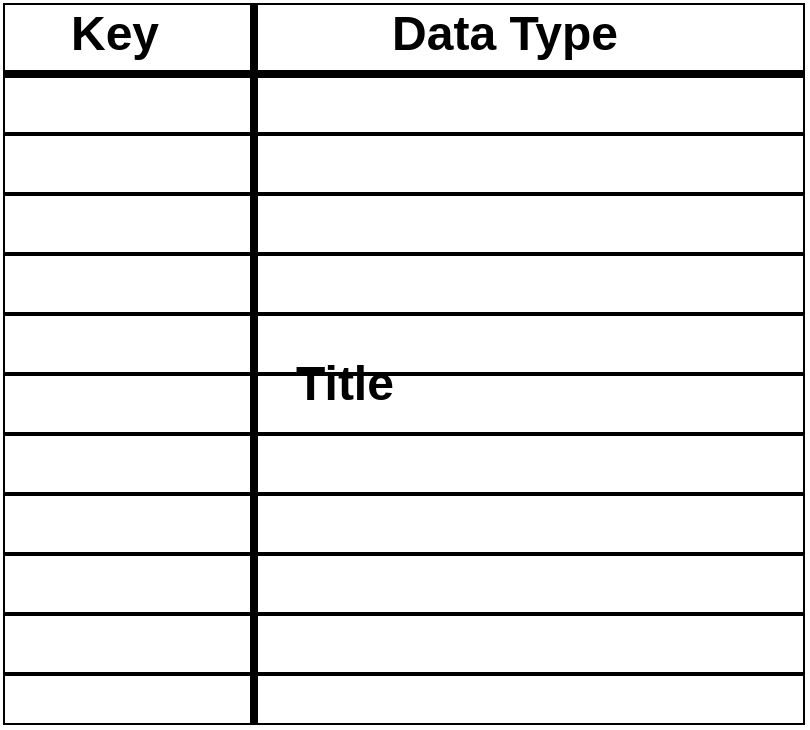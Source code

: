 <mxfile version="22.1.21" type="github">
  <diagram name="Page-1" id="ttftrNmXTaayfxY9m84Q">
    <mxGraphModel dx="1290" dy="522" grid="1" gridSize="10" guides="1" tooltips="1" connect="1" arrows="1" fold="1" page="1" pageScale="1" pageWidth="827" pageHeight="1169" math="0" shadow="0">
      <root>
        <mxCell id="0" />
        <mxCell id="1" parent="0" />
        <mxCell id="C9pM3SinVHRbRxq37hSg-2" value="" style="rounded=0;whiteSpace=wrap;html=1;" vertex="1" parent="1">
          <mxGeometry x="240" y="80" width="400" height="360" as="geometry" />
        </mxCell>
        <mxCell id="C9pM3SinVHRbRxq37hSg-4" value="" style="line;strokeWidth=4;direction=south;html=1;perimeter=backbonePerimeter;points=[];outlineConnect=0;" vertex="1" parent="1">
          <mxGeometry x="360" y="80" width="10" height="360" as="geometry" />
        </mxCell>
        <mxCell id="C9pM3SinVHRbRxq37hSg-5" value="" style="line;strokeWidth=4;html=1;perimeter=backbonePerimeter;points=[];outlineConnect=0;" vertex="1" parent="1">
          <mxGeometry x="240" y="110" width="400" height="10" as="geometry" />
        </mxCell>
        <mxCell id="C9pM3SinVHRbRxq37hSg-6" value="" style="line;strokeWidth=2;html=1;" vertex="1" parent="1">
          <mxGeometry x="240" y="140" width="400" height="10" as="geometry" />
        </mxCell>
        <mxCell id="C9pM3SinVHRbRxq37hSg-7" value="" style="line;strokeWidth=2;html=1;" vertex="1" parent="1">
          <mxGeometry x="240" y="170" width="400" height="10" as="geometry" />
        </mxCell>
        <mxCell id="C9pM3SinVHRbRxq37hSg-8" value="" style="line;strokeWidth=2;html=1;" vertex="1" parent="1">
          <mxGeometry x="240" y="200" width="400" height="10" as="geometry" />
        </mxCell>
        <mxCell id="C9pM3SinVHRbRxq37hSg-9" value="" style="line;strokeWidth=2;html=1;" vertex="1" parent="1">
          <mxGeometry x="240" y="230" width="400" height="10" as="geometry" />
        </mxCell>
        <mxCell id="C9pM3SinVHRbRxq37hSg-10" value="" style="line;strokeWidth=2;html=1;" vertex="1" parent="1">
          <mxGeometry x="240" y="260" width="400" height="10" as="geometry" />
        </mxCell>
        <mxCell id="C9pM3SinVHRbRxq37hSg-11" value="" style="line;strokeWidth=2;html=1;" vertex="1" parent="1">
          <mxGeometry x="240" y="290" width="400" height="10" as="geometry" />
        </mxCell>
        <mxCell id="C9pM3SinVHRbRxq37hSg-12" value="" style="line;strokeWidth=2;html=1;" vertex="1" parent="1">
          <mxGeometry x="240" y="320" width="400" height="10" as="geometry" />
        </mxCell>
        <mxCell id="C9pM3SinVHRbRxq37hSg-13" value="" style="line;strokeWidth=2;html=1;" vertex="1" parent="1">
          <mxGeometry x="240" y="350" width="400" height="10" as="geometry" />
        </mxCell>
        <mxCell id="C9pM3SinVHRbRxq37hSg-14" value="" style="line;strokeWidth=2;html=1;" vertex="1" parent="1">
          <mxGeometry x="240" y="380" width="400" height="10" as="geometry" />
        </mxCell>
        <mxCell id="C9pM3SinVHRbRxq37hSg-15" value="" style="line;strokeWidth=2;html=1;" vertex="1" parent="1">
          <mxGeometry x="240" y="410" width="400" height="10" as="geometry" />
        </mxCell>
        <mxCell id="C9pM3SinVHRbRxq37hSg-16" value="Key" style="text;strokeColor=none;fillColor=none;html=1;fontSize=24;fontStyle=1;verticalAlign=middle;align=center;" vertex="1" parent="1">
          <mxGeometry x="260" y="80" width="70" height="30" as="geometry" />
        </mxCell>
        <mxCell id="C9pM3SinVHRbRxq37hSg-17" value="Title" style="text;strokeColor=none;fillColor=none;html=1;fontSize=24;fontStyle=1;verticalAlign=middle;align=center;" vertex="1" parent="1">
          <mxGeometry x="360" y="250" width="100" height="40" as="geometry" />
        </mxCell>
        <mxCell id="C9pM3SinVHRbRxq37hSg-18" value="Data Type" style="text;strokeColor=none;fillColor=none;html=1;fontSize=24;fontStyle=1;verticalAlign=middle;align=center;" vertex="1" parent="1">
          <mxGeometry x="440" y="80" width="100" height="30" as="geometry" />
        </mxCell>
      </root>
    </mxGraphModel>
  </diagram>
</mxfile>
